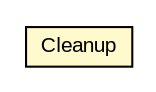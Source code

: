 #!/usr/local/bin/dot
#
# Class diagram 
# Generated by UMLGraph version R5_6-24-gf6e263 (http://www.umlgraph.org/)
#

digraph G {
	edge [fontname="arial",fontsize=10,labelfontname="arial",labelfontsize=10];
	node [fontname="arial",fontsize=10,shape=plaintext];
	nodesep=0.25;
	ranksep=0.5;
	// edu.arizona.biosemantics.semanticmarkup.Cleanup
	c44654 [label=<<table title="edu.arizona.biosemantics.semanticmarkup.Cleanup" border="0" cellborder="1" cellspacing="0" cellpadding="2" port="p" bgcolor="lemonChiffon" href="./Cleanup.html">
		<tr><td><table border="0" cellspacing="0" cellpadding="1">
<tr><td align="center" balign="center"> Cleanup </td></tr>
		</table></td></tr>
		</table>>, URL="./Cleanup.html", fontname="arial", fontcolor="black", fontsize=10.0];
}

